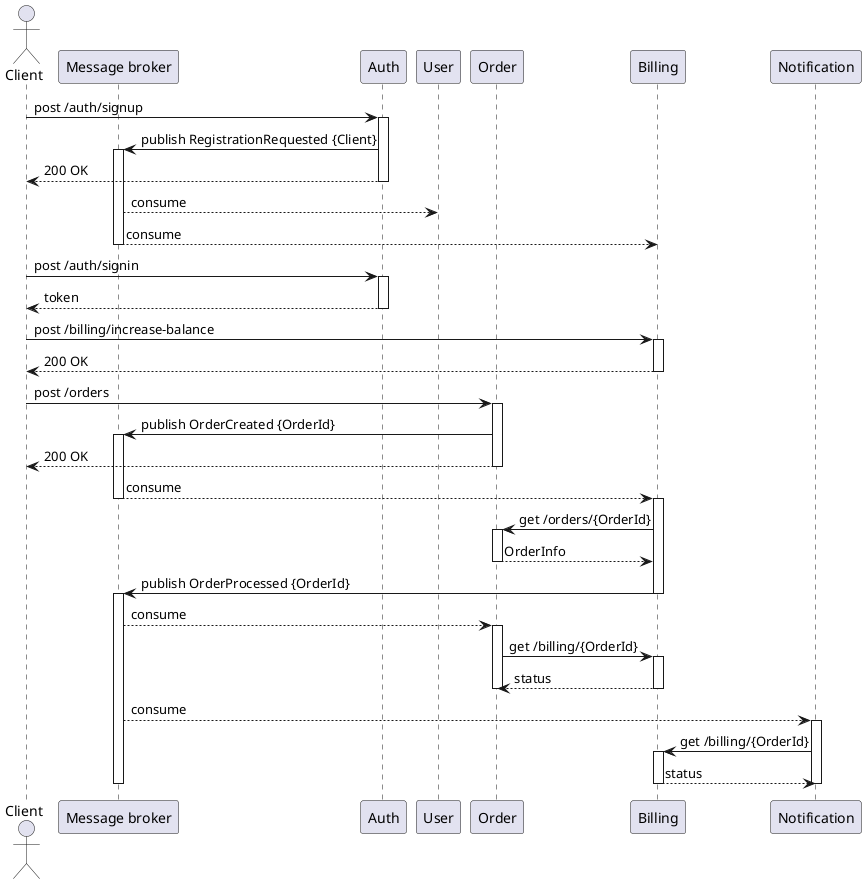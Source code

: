 @startuml
actor Client
participant "Message broker" as MessageBroker
participant Auth
participant User
participant Order
participant Billing
participant Notification

Client -> Auth: post /auth/signup
    activate Auth
    Auth -> MessageBroker: publish RegistrationRequested {Client}
    activate MessageBroker
    Auth --> Client: 200 OK
    deactivate Auth

    MessageBroker --> User: consume
    MessageBroker --> Billing: consume
    deactivate MessageBroker

Client -> Auth: post /auth/signin
    activate Auth
    Auth --> Client: token
    deactivate Auth

Client -> Billing: post /billing/increase-balance
    activate Billing
    Billing --> Client: 200 OK
    deactivate Billing

Client -> Order: post /orders
    activate Order
    Order -> MessageBroker: publish OrderCreated {OrderId}
    activate MessageBroker
    Order --> Client: 200 OK
    deactivate Order

    MessageBroker --> Billing: consume
        deactivate MessageBroker
        activate Billing
        Billing -> Order: get /orders/{OrderId}
        activate Order
        Order --> Billing: OrderInfo
        deactivate Order
        Billing -> MessageBroker: publish OrderProcessed {OrderId}
        deactivate Billing
        activate MessageBroker

    MessageBroker --> Order: consume
        activate Order
        Order -> Billing: get /billing/{OrderId}
        activate Billing
        Billing --> Order: status
        deactivate Billing
        deactivate Order
    MessageBroker --> Notification: consume
        activate Notification
        Notification -> Billing: get /billing/{OrderId}
        activate Billing
        Billing --> Notification: status
        deactivate Billing
        deactivate Notification
    deactivate MessageBroker
@enduml